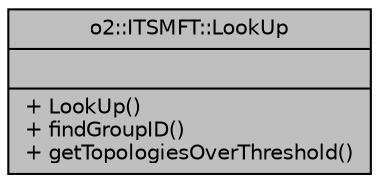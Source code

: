 digraph "o2::ITSMFT::LookUp"
{
 // INTERACTIVE_SVG=YES
  bgcolor="transparent";
  edge [fontname="Helvetica",fontsize="10",labelfontname="Helvetica",labelfontsize="10"];
  node [fontname="Helvetica",fontsize="10",shape=record];
  Node1 [label="{o2::ITSMFT::LookUp\n||+ LookUp()\l+ findGroupID()\l+ getTopologiesOverThreshold()\l}",height=0.2,width=0.4,color="black", fillcolor="grey75", style="filled" fontcolor="black"];
}

